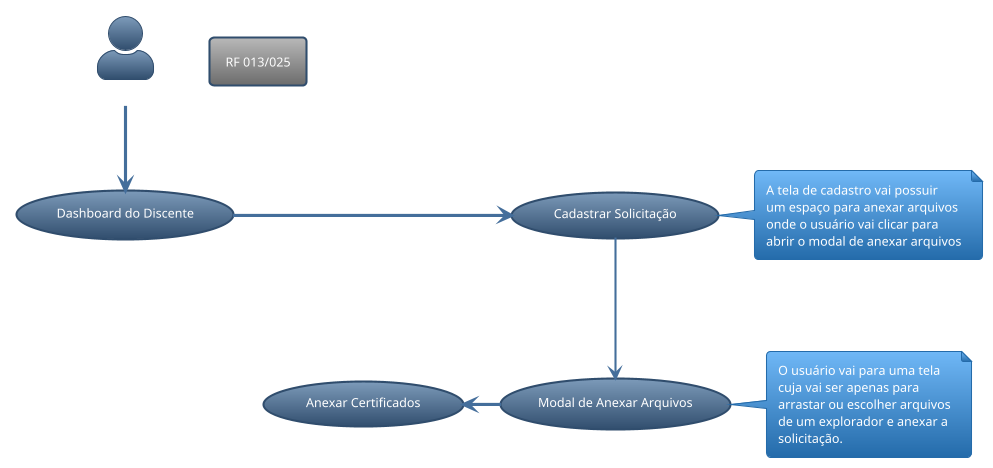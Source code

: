 @startuml RF_013_028
!theme spacelab
skinparam actorStyle awesome
:Perfil Discente: as PD
rectangle requisito_funcional as "RF 013/025"

(Dashboard do Discente) as RF17
(Cadastrar Solicitação) as RF13
(Modal de Anexar Arquivos) as RF25
(Anexar Certificados) as anexararquivos

PD --> RF17
RF17 -right-> RF13 : Navegar para o Dashboard e Cadastrar
RF13 =down-> RF25: Tela para anexar os arquivos (Certificados)
RF25 -left-> anexararquivos

note right of RF25
    O usuário vai para uma tela
    cuja vai ser apenas para
    arrastar ou escolher arquivos
    de um explorador e anexar a 
    solicitação.
end note

note right of RF13
    A tela de cadastro vai possuir
    um espaço para anexar arquivos
    onde o usuário vai clicar para 
    abrir o modal de anexar arquivos
end note

@enduml